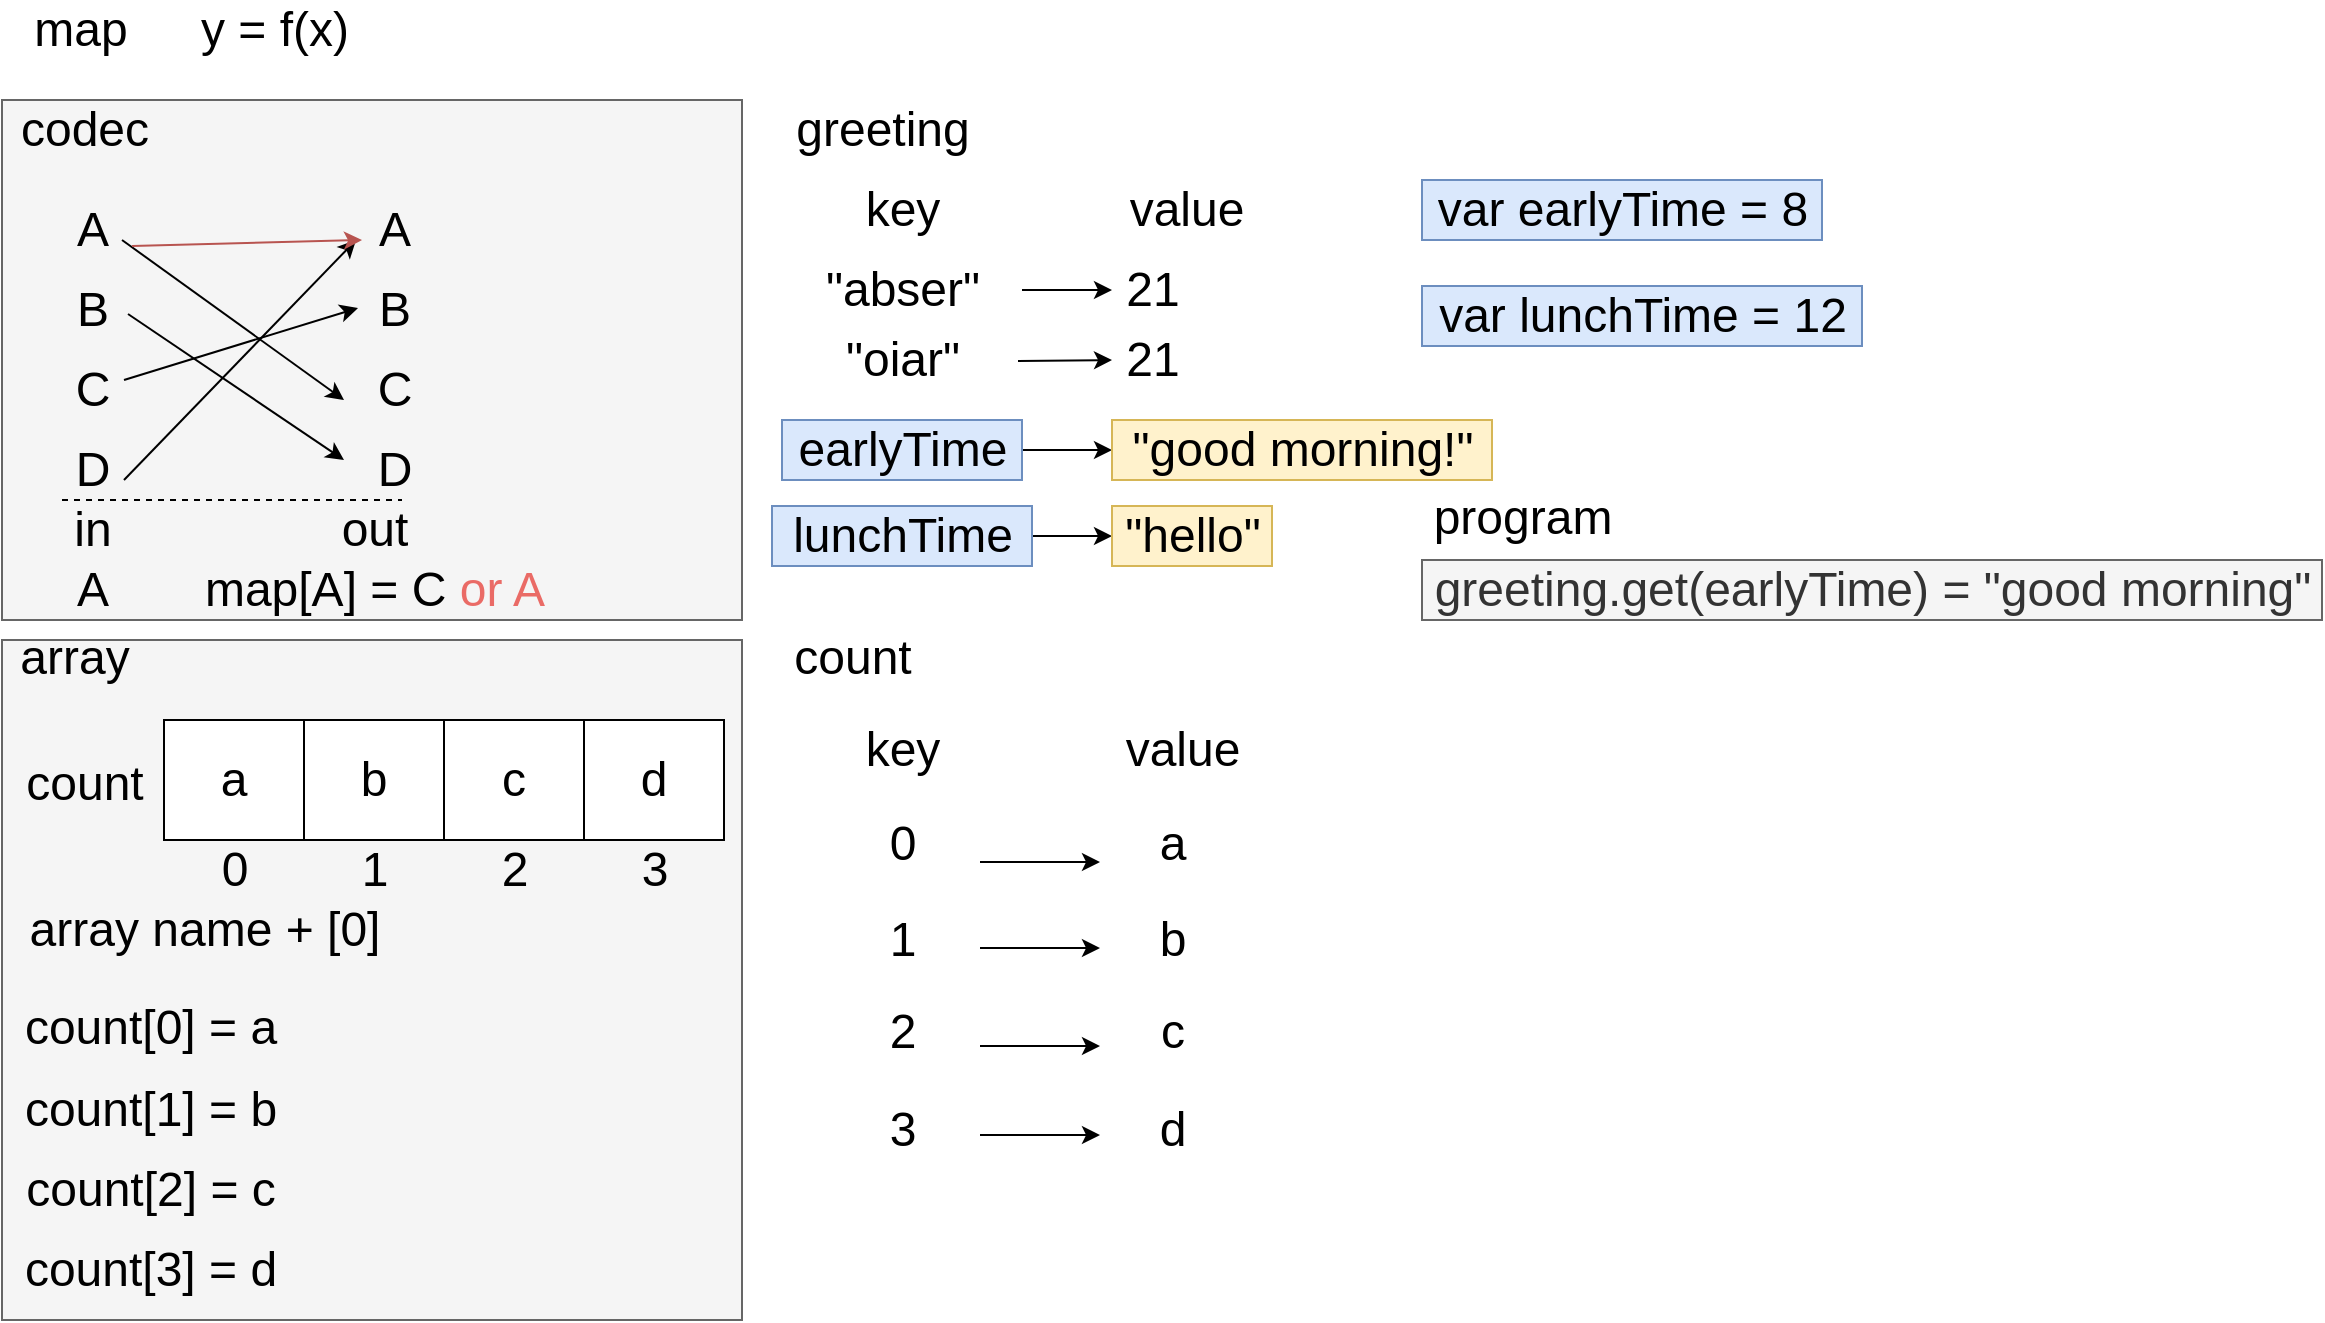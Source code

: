<mxfile version="13.0.0" type="github">
  <diagram id="ptKy7QG9-iIT427nqkN3" name="第 1 页">
    <mxGraphModel dx="815" dy="506" grid="1" gridSize="10" guides="1" tooltips="1" connect="1" arrows="1" fold="1" page="1" pageScale="1" pageWidth="827" pageHeight="1169" math="0" shadow="0">
      <root>
        <mxCell id="0" />
        <mxCell id="1" parent="0" />
        <mxCell id="VrwyuC6buTu3cWMaXybV-60" value="" style="rounded=0;whiteSpace=wrap;html=1;fontSize=24;fillColor=#f5f5f5;strokeColor=#666666;fontColor=#333333;" vertex="1" parent="1">
          <mxGeometry x="50" y="320" width="370" height="340" as="geometry" />
        </mxCell>
        <mxCell id="VrwyuC6buTu3cWMaXybV-54" value="" style="rounded=0;whiteSpace=wrap;html=1;fontSize=24;fillColor=#f5f5f5;strokeColor=#666666;fontColor=#333333;" vertex="1" parent="1">
          <mxGeometry x="50" y="50" width="370" height="260" as="geometry" />
        </mxCell>
        <mxCell id="VrwyuC6buTu3cWMaXybV-1" value="&lt;font style=&quot;font-size: 24px&quot;&gt;map&lt;/font&gt;" style="text;html=1;align=center;verticalAlign=middle;resizable=0;points=[];autosize=1;" vertex="1" parent="1">
          <mxGeometry x="59" y="5" width="60" height="20" as="geometry" />
        </mxCell>
        <mxCell id="VrwyuC6buTu3cWMaXybV-2" value="A" style="text;html=1;align=center;verticalAlign=middle;resizable=0;points=[];autosize=1;fontSize=24;" vertex="1" parent="1">
          <mxGeometry x="80" y="100" width="30" height="30" as="geometry" />
        </mxCell>
        <mxCell id="VrwyuC6buTu3cWMaXybV-3" value="B" style="text;html=1;align=center;verticalAlign=middle;resizable=0;points=[];autosize=1;fontSize=24;" vertex="1" parent="1">
          <mxGeometry x="80" y="140" width="30" height="30" as="geometry" />
        </mxCell>
        <mxCell id="VrwyuC6buTu3cWMaXybV-4" value="C" style="text;html=1;align=center;verticalAlign=middle;resizable=0;points=[];autosize=1;fontSize=24;" vertex="1" parent="1">
          <mxGeometry x="80" y="180" width="30" height="30" as="geometry" />
        </mxCell>
        <mxCell id="VrwyuC6buTu3cWMaXybV-5" value="D" style="text;html=1;align=center;verticalAlign=middle;resizable=0;points=[];autosize=1;fontSize=24;" vertex="1" parent="1">
          <mxGeometry x="80" y="220" width="30" height="30" as="geometry" />
        </mxCell>
        <mxCell id="VrwyuC6buTu3cWMaXybV-6" value="" style="endArrow=classic;html=1;fontSize=24;" edge="1" parent="1">
          <mxGeometry width="50" height="50" relative="1" as="geometry">
            <mxPoint x="110" y="120" as="sourcePoint" />
            <mxPoint x="221" y="200" as="targetPoint" />
          </mxGeometry>
        </mxCell>
        <mxCell id="VrwyuC6buTu3cWMaXybV-7" value="A" style="text;html=1;align=center;verticalAlign=middle;resizable=0;points=[];autosize=1;fontSize=24;" vertex="1" parent="1">
          <mxGeometry x="231" y="100" width="30" height="30" as="geometry" />
        </mxCell>
        <mxCell id="VrwyuC6buTu3cWMaXybV-8" value="B" style="text;html=1;align=center;verticalAlign=middle;resizable=0;points=[];autosize=1;fontSize=24;" vertex="1" parent="1">
          <mxGeometry x="231" y="140" width="30" height="30" as="geometry" />
        </mxCell>
        <mxCell id="VrwyuC6buTu3cWMaXybV-9" value="C" style="text;html=1;align=center;verticalAlign=middle;resizable=0;points=[];autosize=1;fontSize=24;" vertex="1" parent="1">
          <mxGeometry x="231" y="180" width="30" height="30" as="geometry" />
        </mxCell>
        <mxCell id="VrwyuC6buTu3cWMaXybV-10" value="D" style="text;html=1;align=center;verticalAlign=middle;resizable=0;points=[];autosize=1;fontSize=24;" vertex="1" parent="1">
          <mxGeometry x="231" y="220" width="30" height="30" as="geometry" />
        </mxCell>
        <mxCell id="VrwyuC6buTu3cWMaXybV-11" value="" style="endArrow=classic;html=1;fontSize=24;exitX=1.1;exitY=0.567;exitDx=0;exitDy=0;exitPerimeter=0;" edge="1" parent="1" source="VrwyuC6buTu3cWMaXybV-3">
          <mxGeometry width="50" height="50" relative="1" as="geometry">
            <mxPoint x="110" y="180" as="sourcePoint" />
            <mxPoint x="221" y="230" as="targetPoint" />
          </mxGeometry>
        </mxCell>
        <mxCell id="VrwyuC6buTu3cWMaXybV-12" value="" style="endArrow=classic;html=1;fontSize=24;entryX=-0.1;entryY=0.467;entryDx=0;entryDy=0;entryPerimeter=0;" edge="1" parent="1" target="VrwyuC6buTu3cWMaXybV-8">
          <mxGeometry width="50" height="50" relative="1" as="geometry">
            <mxPoint x="111" y="190" as="sourcePoint" />
            <mxPoint x="221" y="160" as="targetPoint" />
          </mxGeometry>
        </mxCell>
        <mxCell id="VrwyuC6buTu3cWMaXybV-13" value="" style="endArrow=classic;html=1;fontSize=24;entryX=-0.133;entryY=0.667;entryDx=0;entryDy=0;entryPerimeter=0;" edge="1" parent="1" target="VrwyuC6buTu3cWMaXybV-7">
          <mxGeometry width="50" height="50" relative="1" as="geometry">
            <mxPoint x="111" y="240" as="sourcePoint" />
            <mxPoint x="171" y="190" as="targetPoint" />
          </mxGeometry>
        </mxCell>
        <mxCell id="VrwyuC6buTu3cWMaXybV-14" value="y = f(x)" style="text;html=1;align=center;verticalAlign=middle;resizable=0;points=[];autosize=1;fontSize=24;" vertex="1" parent="1">
          <mxGeometry x="141" width="90" height="30" as="geometry" />
        </mxCell>
        <mxCell id="VrwyuC6buTu3cWMaXybV-15" value="key" style="text;html=1;align=center;verticalAlign=middle;resizable=0;points=[];autosize=1;fontSize=24;" vertex="1" parent="1">
          <mxGeometry x="475" y="90" width="50" height="30" as="geometry" />
        </mxCell>
        <mxCell id="VrwyuC6buTu3cWMaXybV-16" value="value" style="text;html=1;align=center;verticalAlign=middle;resizable=0;points=[];autosize=1;fontSize=24;" vertex="1" parent="1">
          <mxGeometry x="607" y="90" width="70" height="30" as="geometry" />
        </mxCell>
        <mxCell id="VrwyuC6buTu3cWMaXybV-17" value="&quot;abser&quot;" style="text;html=1;align=center;verticalAlign=middle;resizable=0;points=[];autosize=1;fontSize=24;" vertex="1" parent="1">
          <mxGeometry x="455" y="130" width="90" height="30" as="geometry" />
        </mxCell>
        <mxCell id="VrwyuC6buTu3cWMaXybV-18" value="21" style="text;html=1;align=center;verticalAlign=middle;resizable=0;points=[];autosize=1;fontSize=24;" vertex="1" parent="1">
          <mxGeometry x="605" y="130" width="40" height="30" as="geometry" />
        </mxCell>
        <mxCell id="VrwyuC6buTu3cWMaXybV-19" value="" style="endArrow=classic;html=1;fontSize=24;entryX=0;entryY=0.5;entryDx=0;entryDy=0;entryPerimeter=0;" edge="1" parent="1" target="VrwyuC6buTu3cWMaXybV-18">
          <mxGeometry width="50" height="50" relative="1" as="geometry">
            <mxPoint x="560" y="145" as="sourcePoint" />
            <mxPoint x="579" y="120" as="targetPoint" />
          </mxGeometry>
        </mxCell>
        <mxCell id="VrwyuC6buTu3cWMaXybV-20" value="&quot;oiar&quot;" style="text;html=1;align=center;verticalAlign=middle;resizable=0;points=[];autosize=1;fontSize=24;" vertex="1" parent="1">
          <mxGeometry x="465" y="165" width="70" height="30" as="geometry" />
        </mxCell>
        <mxCell id="VrwyuC6buTu3cWMaXybV-21" value="" style="endArrow=classic;html=1;fontSize=24;exitX=1.05;exitY=0.533;exitDx=0;exitDy=0;exitPerimeter=0;" edge="1" parent="1">
          <mxGeometry width="50" height="50" relative="1" as="geometry">
            <mxPoint x="558" y="180.49" as="sourcePoint" />
            <mxPoint x="605" y="180" as="targetPoint" />
          </mxGeometry>
        </mxCell>
        <mxCell id="VrwyuC6buTu3cWMaXybV-22" value="21" style="text;html=1;align=center;verticalAlign=middle;resizable=0;points=[];autosize=1;fontSize=24;" vertex="1" parent="1">
          <mxGeometry x="605" y="165" width="40" height="30" as="geometry" />
        </mxCell>
        <mxCell id="VrwyuC6buTu3cWMaXybV-28" value="var earlyTime = 8" style="text;html=1;align=center;verticalAlign=middle;resizable=0;points=[];autosize=1;fontSize=24;fillColor=#dae8fc;strokeColor=#6c8ebf;" vertex="1" parent="1">
          <mxGeometry x="760" y="90" width="200" height="30" as="geometry" />
        </mxCell>
        <mxCell id="VrwyuC6buTu3cWMaXybV-31" value="" style="edgeStyle=orthogonalEdgeStyle;rounded=0;orthogonalLoop=1;jettySize=auto;html=1;fontSize=24;" edge="1" parent="1" source="VrwyuC6buTu3cWMaXybV-29" target="VrwyuC6buTu3cWMaXybV-30">
          <mxGeometry relative="1" as="geometry" />
        </mxCell>
        <mxCell id="VrwyuC6buTu3cWMaXybV-29" value="earlyTime" style="text;html=1;align=center;verticalAlign=middle;resizable=0;points=[];autosize=1;fontSize=24;fillColor=#dae8fc;strokeColor=#6c8ebf;" vertex="1" parent="1">
          <mxGeometry x="440" y="210" width="120" height="30" as="geometry" />
        </mxCell>
        <mxCell id="VrwyuC6buTu3cWMaXybV-30" value="&quot;good morning!&quot;" style="text;html=1;align=center;verticalAlign=middle;resizable=0;points=[];autosize=1;fontSize=24;fillColor=#fff2cc;strokeColor=#d6b656;" vertex="1" parent="1">
          <mxGeometry x="605" y="210" width="190" height="30" as="geometry" />
        </mxCell>
        <mxCell id="VrwyuC6buTu3cWMaXybV-32" value="var lunchTime = 12" style="text;html=1;align=center;verticalAlign=middle;resizable=0;points=[];autosize=1;fontSize=24;fillColor=#dae8fc;strokeColor=#6c8ebf;" vertex="1" parent="1">
          <mxGeometry x="760" y="143" width="220" height="30" as="geometry" />
        </mxCell>
        <mxCell id="VrwyuC6buTu3cWMaXybV-35" value="" style="edgeStyle=orthogonalEdgeStyle;rounded=0;orthogonalLoop=1;jettySize=auto;html=1;fontSize=24;" edge="1" parent="1" source="VrwyuC6buTu3cWMaXybV-33" target="VrwyuC6buTu3cWMaXybV-34">
          <mxGeometry relative="1" as="geometry" />
        </mxCell>
        <mxCell id="VrwyuC6buTu3cWMaXybV-33" value="lunchTime" style="text;html=1;align=center;verticalAlign=middle;resizable=0;points=[];autosize=1;fontSize=24;fillColor=#dae8fc;strokeColor=#6c8ebf;" vertex="1" parent="1">
          <mxGeometry x="435" y="253" width="130" height="30" as="geometry" />
        </mxCell>
        <mxCell id="VrwyuC6buTu3cWMaXybV-34" value="&quot;hello&quot;" style="text;html=1;align=center;verticalAlign=middle;resizable=0;points=[];autosize=1;fontSize=24;fillColor=#fff2cc;strokeColor=#d6b656;" vertex="1" parent="1">
          <mxGeometry x="605" y="253" width="80" height="30" as="geometry" />
        </mxCell>
        <mxCell id="VrwyuC6buTu3cWMaXybV-37" value="" style="endArrow=classic;html=1;fontSize=24;entryX=-0.033;entryY=0.667;entryDx=0;entryDy=0;entryPerimeter=0;exitX=1.167;exitY=0.767;exitDx=0;exitDy=0;exitPerimeter=0;fillColor=#f8cecc;strokeColor=#b85450;" edge="1" parent="1" source="VrwyuC6buTu3cWMaXybV-2" target="VrwyuC6buTu3cWMaXybV-7">
          <mxGeometry width="50" height="50" relative="1" as="geometry">
            <mxPoint x="118" y="130" as="sourcePoint" />
            <mxPoint x="168" y="80" as="targetPoint" />
          </mxGeometry>
        </mxCell>
        <mxCell id="VrwyuC6buTu3cWMaXybV-38" value="A" style="text;html=1;align=center;verticalAlign=middle;resizable=0;points=[];autosize=1;fontSize=24;" vertex="1" parent="1">
          <mxGeometry x="80" y="280" width="30" height="30" as="geometry" />
        </mxCell>
        <mxCell id="VrwyuC6buTu3cWMaXybV-39" value="in" style="text;html=1;align=center;verticalAlign=middle;resizable=0;points=[];autosize=1;fontSize=24;" vertex="1" parent="1">
          <mxGeometry x="80" y="250" width="30" height="30" as="geometry" />
        </mxCell>
        <mxCell id="VrwyuC6buTu3cWMaXybV-40" value="out" style="text;html=1;align=center;verticalAlign=middle;resizable=0;points=[];autosize=1;fontSize=24;" vertex="1" parent="1">
          <mxGeometry x="211" y="250" width="50" height="30" as="geometry" />
        </mxCell>
        <mxCell id="VrwyuC6buTu3cWMaXybV-41" value="map[A] = C &lt;font color=&quot;#ea6b66&quot;&gt;or A&lt;/font&gt;" style="text;html=1;align=center;verticalAlign=middle;resizable=0;points=[];autosize=1;fontSize=24;" vertex="1" parent="1">
          <mxGeometry x="141" y="280" width="190" height="30" as="geometry" />
        </mxCell>
        <mxCell id="VrwyuC6buTu3cWMaXybV-42" value="array name + [0]" style="text;html=1;align=center;verticalAlign=middle;resizable=0;points=[];autosize=1;fontSize=24;" vertex="1" parent="1">
          <mxGeometry x="56" y="450" width="190" height="30" as="geometry" />
        </mxCell>
        <mxCell id="VrwyuC6buTu3cWMaXybV-44" value="a" style="rounded=0;whiteSpace=wrap;html=1;fontSize=24;" vertex="1" parent="1">
          <mxGeometry x="131" y="360" width="70" height="60" as="geometry" />
        </mxCell>
        <mxCell id="VrwyuC6buTu3cWMaXybV-45" value="b" style="rounded=0;whiteSpace=wrap;html=1;fontSize=24;" vertex="1" parent="1">
          <mxGeometry x="201" y="360" width="70" height="60" as="geometry" />
        </mxCell>
        <mxCell id="VrwyuC6buTu3cWMaXybV-46" value="c" style="rounded=0;whiteSpace=wrap;html=1;fontSize=24;" vertex="1" parent="1">
          <mxGeometry x="271" y="360" width="70" height="60" as="geometry" />
        </mxCell>
        <mxCell id="VrwyuC6buTu3cWMaXybV-47" value="d" style="rounded=0;whiteSpace=wrap;html=1;fontSize=24;" vertex="1" parent="1">
          <mxGeometry x="341" y="360" width="70" height="60" as="geometry" />
        </mxCell>
        <mxCell id="VrwyuC6buTu3cWMaXybV-48" value="count" style="text;html=1;align=center;verticalAlign=middle;resizable=0;points=[];autosize=1;fontSize=24;" vertex="1" parent="1">
          <mxGeometry x="56" y="377" width="70" height="30" as="geometry" />
        </mxCell>
        <mxCell id="VrwyuC6buTu3cWMaXybV-49" value="0" style="text;html=1;align=center;verticalAlign=middle;resizable=0;points=[];autosize=1;fontSize=24;" vertex="1" parent="1">
          <mxGeometry x="151" y="420" width="30" height="30" as="geometry" />
        </mxCell>
        <mxCell id="VrwyuC6buTu3cWMaXybV-50" value="count[0] = a" style="text;html=1;align=center;verticalAlign=middle;resizable=0;points=[];autosize=1;fontSize=24;" vertex="1" parent="1">
          <mxGeometry x="54" y="499" width="140" height="30" as="geometry" />
        </mxCell>
        <mxCell id="VrwyuC6buTu3cWMaXybV-51" value="1" style="text;html=1;align=center;verticalAlign=middle;resizable=0;points=[];autosize=1;fontSize=24;" vertex="1" parent="1">
          <mxGeometry x="221" y="420" width="30" height="30" as="geometry" />
        </mxCell>
        <mxCell id="VrwyuC6buTu3cWMaXybV-52" value="2" style="text;html=1;align=center;verticalAlign=middle;resizable=0;points=[];autosize=1;fontSize=24;" vertex="1" parent="1">
          <mxGeometry x="291" y="420" width="30" height="30" as="geometry" />
        </mxCell>
        <mxCell id="VrwyuC6buTu3cWMaXybV-53" value="3" style="text;html=1;align=center;verticalAlign=middle;resizable=0;points=[];autosize=1;fontSize=24;" vertex="1" parent="1">
          <mxGeometry x="361" y="420" width="30" height="30" as="geometry" />
        </mxCell>
        <mxCell id="VrwyuC6buTu3cWMaXybV-55" value="" style="endArrow=none;dashed=1;html=1;fontSize=24;" edge="1" parent="1">
          <mxGeometry width="50" height="50" relative="1" as="geometry">
            <mxPoint x="80" y="250" as="sourcePoint" />
            <mxPoint x="250" y="250" as="targetPoint" />
            <Array as="points">
              <mxPoint x="180" y="250" />
            </Array>
          </mxGeometry>
        </mxCell>
        <mxCell id="VrwyuC6buTu3cWMaXybV-56" value="count[1] = b" style="text;html=1;align=center;verticalAlign=middle;resizable=0;points=[];autosize=1;fontSize=24;" vertex="1" parent="1">
          <mxGeometry x="54" y="540" width="140" height="30" as="geometry" />
        </mxCell>
        <mxCell id="VrwyuC6buTu3cWMaXybV-57" value="count[2] = c" style="text;html=1;align=center;verticalAlign=middle;resizable=0;points=[];autosize=1;fontSize=24;" vertex="1" parent="1">
          <mxGeometry x="54" y="580" width="140" height="30" as="geometry" />
        </mxCell>
        <mxCell id="VrwyuC6buTu3cWMaXybV-58" value="count[3] = d" style="text;html=1;align=center;verticalAlign=middle;resizable=0;points=[];autosize=1;fontSize=24;" vertex="1" parent="1">
          <mxGeometry x="54" y="620" width="140" height="30" as="geometry" />
        </mxCell>
        <mxCell id="VrwyuC6buTu3cWMaXybV-59" value="&lt;font style=&quot;font-size: 24px&quot;&gt;array&lt;/font&gt;" style="text;html=1;align=center;verticalAlign=middle;resizable=0;points=[];autosize=1;" vertex="1" parent="1">
          <mxGeometry x="51" y="319" width="70" height="20" as="geometry" />
        </mxCell>
        <mxCell id="VrwyuC6buTu3cWMaXybV-61" value="key" style="text;html=1;align=center;verticalAlign=middle;resizable=0;points=[];autosize=1;fontSize=24;" vertex="1" parent="1">
          <mxGeometry x="475" y="360" width="50" height="30" as="geometry" />
        </mxCell>
        <mxCell id="VrwyuC6buTu3cWMaXybV-62" value="value" style="text;html=1;align=center;verticalAlign=middle;resizable=0;points=[];autosize=1;fontSize=24;" vertex="1" parent="1">
          <mxGeometry x="605" y="360" width="70" height="30" as="geometry" />
        </mxCell>
        <mxCell id="VrwyuC6buTu3cWMaXybV-63" value="0" style="text;html=1;align=center;verticalAlign=middle;resizable=0;points=[];autosize=1;fontSize=24;" vertex="1" parent="1">
          <mxGeometry x="485" y="407" width="30" height="30" as="geometry" />
        </mxCell>
        <mxCell id="VrwyuC6buTu3cWMaXybV-64" value="1" style="text;html=1;align=center;verticalAlign=middle;resizable=0;points=[];autosize=1;fontSize=24;" vertex="1" parent="1">
          <mxGeometry x="485" y="455" width="30" height="30" as="geometry" />
        </mxCell>
        <mxCell id="VrwyuC6buTu3cWMaXybV-65" value="2" style="text;html=1;align=center;verticalAlign=middle;resizable=0;points=[];autosize=1;fontSize=24;" vertex="1" parent="1">
          <mxGeometry x="485" y="501" width="30" height="30" as="geometry" />
        </mxCell>
        <mxCell id="VrwyuC6buTu3cWMaXybV-66" value="3" style="text;html=1;align=center;verticalAlign=middle;resizable=0;points=[];autosize=1;fontSize=24;" vertex="1" parent="1">
          <mxGeometry x="485" y="550" width="30" height="30" as="geometry" />
        </mxCell>
        <mxCell id="VrwyuC6buTu3cWMaXybV-67" value="a" style="text;html=1;align=center;verticalAlign=middle;resizable=0;points=[];autosize=1;fontSize=24;" vertex="1" parent="1">
          <mxGeometry x="620" y="407" width="30" height="30" as="geometry" />
        </mxCell>
        <mxCell id="VrwyuC6buTu3cWMaXybV-68" value="b" style="text;html=1;align=center;verticalAlign=middle;resizable=0;points=[];autosize=1;fontSize=24;" vertex="1" parent="1">
          <mxGeometry x="620" y="455" width="30" height="30" as="geometry" />
        </mxCell>
        <mxCell id="VrwyuC6buTu3cWMaXybV-69" value="c" style="text;html=1;align=center;verticalAlign=middle;resizable=0;points=[];autosize=1;fontSize=24;" vertex="1" parent="1">
          <mxGeometry x="620" y="501" width="30" height="30" as="geometry" />
        </mxCell>
        <mxCell id="VrwyuC6buTu3cWMaXybV-70" value="d" style="text;html=1;align=center;verticalAlign=middle;resizable=0;points=[];autosize=1;fontSize=24;" vertex="1" parent="1">
          <mxGeometry x="620" y="550" width="30" height="30" as="geometry" />
        </mxCell>
        <mxCell id="VrwyuC6buTu3cWMaXybV-71" value="" style="endArrow=classic;html=1;fontSize=24;" edge="1" parent="1">
          <mxGeometry width="50" height="50" relative="1" as="geometry">
            <mxPoint x="539" y="431" as="sourcePoint" />
            <mxPoint x="599" y="431" as="targetPoint" />
          </mxGeometry>
        </mxCell>
        <mxCell id="VrwyuC6buTu3cWMaXybV-73" value="" style="endArrow=classic;html=1;fontSize=24;" edge="1" parent="1">
          <mxGeometry width="50" height="50" relative="1" as="geometry">
            <mxPoint x="539" y="523" as="sourcePoint" />
            <mxPoint x="599" y="523" as="targetPoint" />
          </mxGeometry>
        </mxCell>
        <mxCell id="VrwyuC6buTu3cWMaXybV-74" value="" style="endArrow=classic;html=1;fontSize=24;" edge="1" parent="1">
          <mxGeometry width="50" height="50" relative="1" as="geometry">
            <mxPoint x="539" y="474" as="sourcePoint" />
            <mxPoint x="599" y="474" as="targetPoint" />
          </mxGeometry>
        </mxCell>
        <mxCell id="VrwyuC6buTu3cWMaXybV-75" value="" style="endArrow=classic;html=1;fontSize=24;" edge="1" parent="1">
          <mxGeometry width="50" height="50" relative="1" as="geometry">
            <mxPoint x="539" y="567.5" as="sourcePoint" />
            <mxPoint x="599" y="567.5" as="targetPoint" />
          </mxGeometry>
        </mxCell>
        <mxCell id="VrwyuC6buTu3cWMaXybV-76" value="greeting" style="text;html=1;align=center;verticalAlign=middle;resizable=0;points=[];autosize=1;fontSize=24;" vertex="1" parent="1">
          <mxGeometry x="440" y="50" width="100" height="30" as="geometry" />
        </mxCell>
        <mxCell id="VrwyuC6buTu3cWMaXybV-77" value="count" style="text;html=1;align=center;verticalAlign=middle;resizable=0;points=[];autosize=1;fontSize=24;" vertex="1" parent="1">
          <mxGeometry x="440" y="314" width="70" height="30" as="geometry" />
        </mxCell>
        <mxCell id="VrwyuC6buTu3cWMaXybV-78" value="codec" style="text;html=1;align=center;verticalAlign=middle;resizable=0;points=[];autosize=1;fontSize=24;" vertex="1" parent="1">
          <mxGeometry x="51" y="50" width="80" height="30" as="geometry" />
        </mxCell>
        <mxCell id="VrwyuC6buTu3cWMaXybV-80" value="greeting.get(earlyTime) = &quot;good morning&quot;" style="text;html=1;align=center;verticalAlign=middle;resizable=0;points=[];autosize=1;fontSize=24;fillColor=#f5f5f5;strokeColor=#666666;fontColor=#333333;" vertex="1" parent="1">
          <mxGeometry x="760" y="280" width="450" height="30" as="geometry" />
        </mxCell>
        <mxCell id="VrwyuC6buTu3cWMaXybV-81" value="program" style="text;html=1;align=center;verticalAlign=middle;resizable=0;points=[];autosize=1;fontSize=24;" vertex="1" parent="1">
          <mxGeometry x="760" y="244" width="100" height="30" as="geometry" />
        </mxCell>
      </root>
    </mxGraphModel>
  </diagram>
</mxfile>
